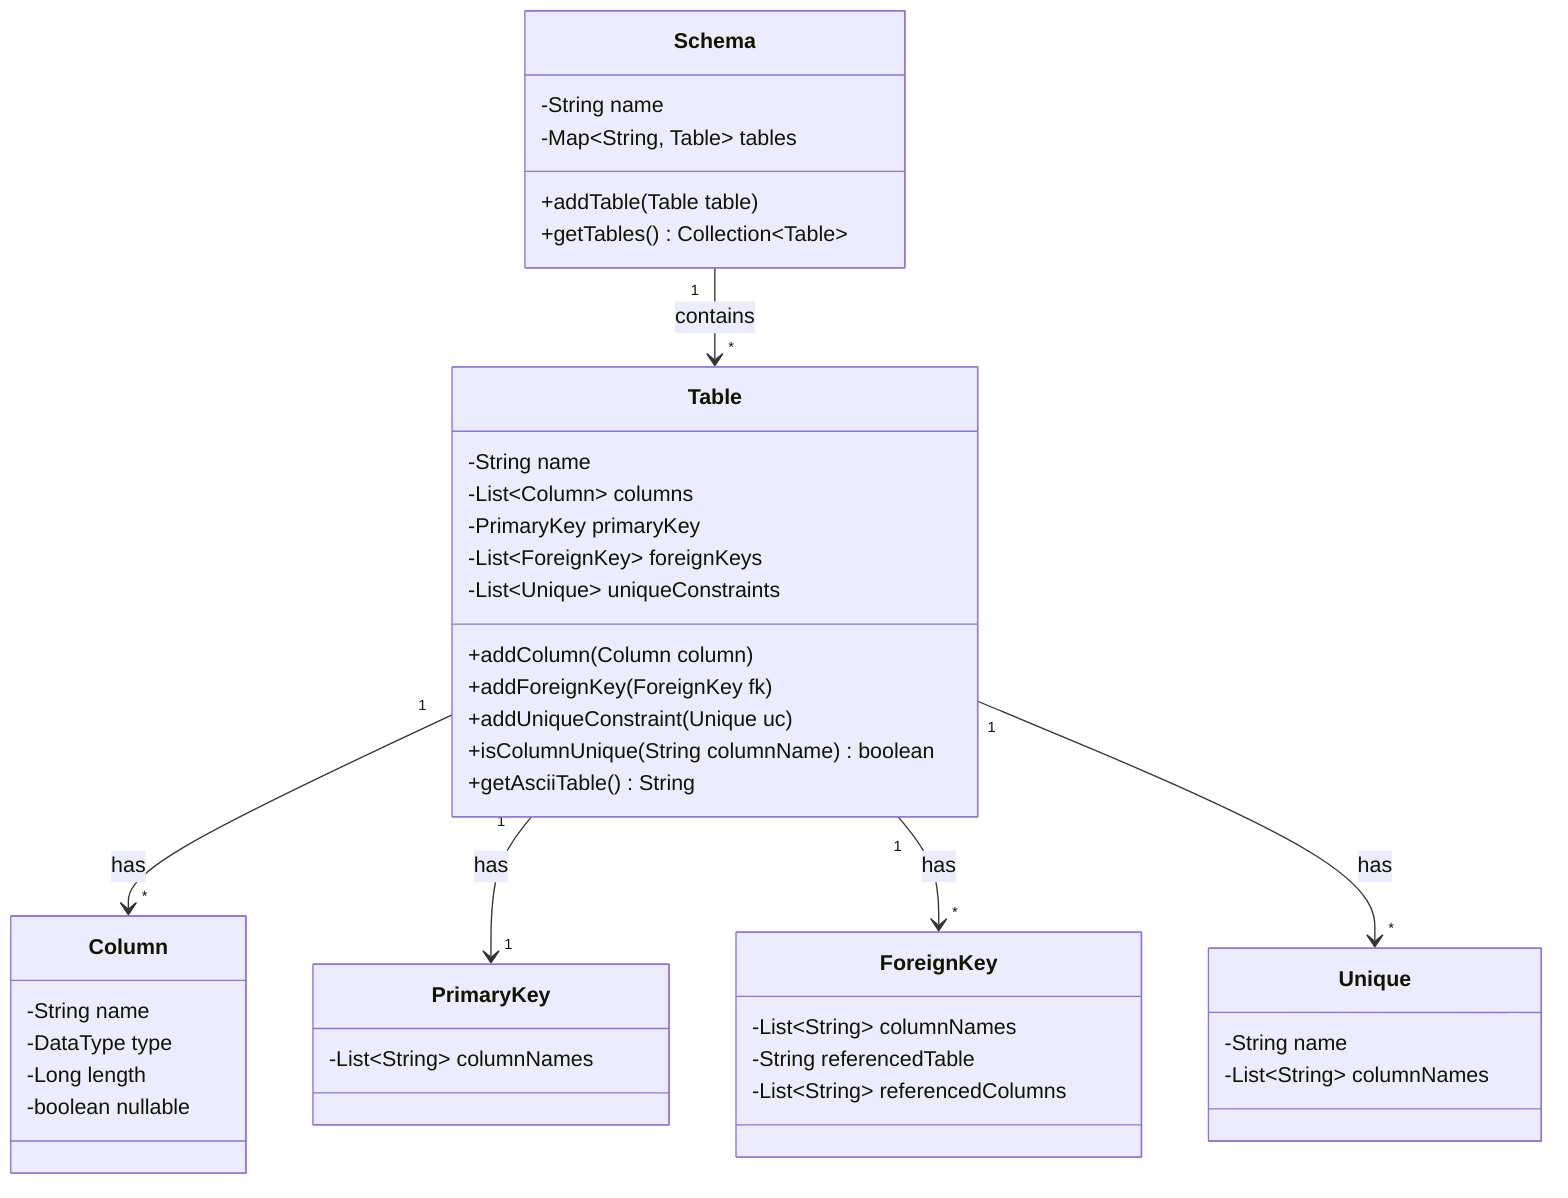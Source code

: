 classDiagram
    class Schema {
        -String name
        -Map~String, Table~ tables
        +addTable(Table table)
        +getTables() Collection~Table~
    }

    class Table {
        -String name
        -List~Column~ columns
        -PrimaryKey primaryKey
        -List~ForeignKey~ foreignKeys
        -List~Unique~ uniqueConstraints
        +addColumn(Column column)
        +addForeignKey(ForeignKey fk)
        +addUniqueConstraint(Unique uc)
        +isColumnUnique(String columnName) boolean
        +getAsciiTable() String
    }

    class Column {
        -String name
        -DataType type
        -Long length
        -boolean nullable
    }

    class PrimaryKey {
        -List~String~ columnNames
    }

    class ForeignKey {
        -List~String~ columnNames
        -String referencedTable
        -List~String~ referencedColumns
    }

    class Unique {
        -String name
        -List~String~ columnNames
    }

    %% Relaciones
    Schema "1" --> "*" Table : contains
    Table "1" --> "*" Column : has
    Table "1" --> "1" PrimaryKey : has
    Table "1" --> "*" ForeignKey : has
    Table "1" --> "*" Unique : has